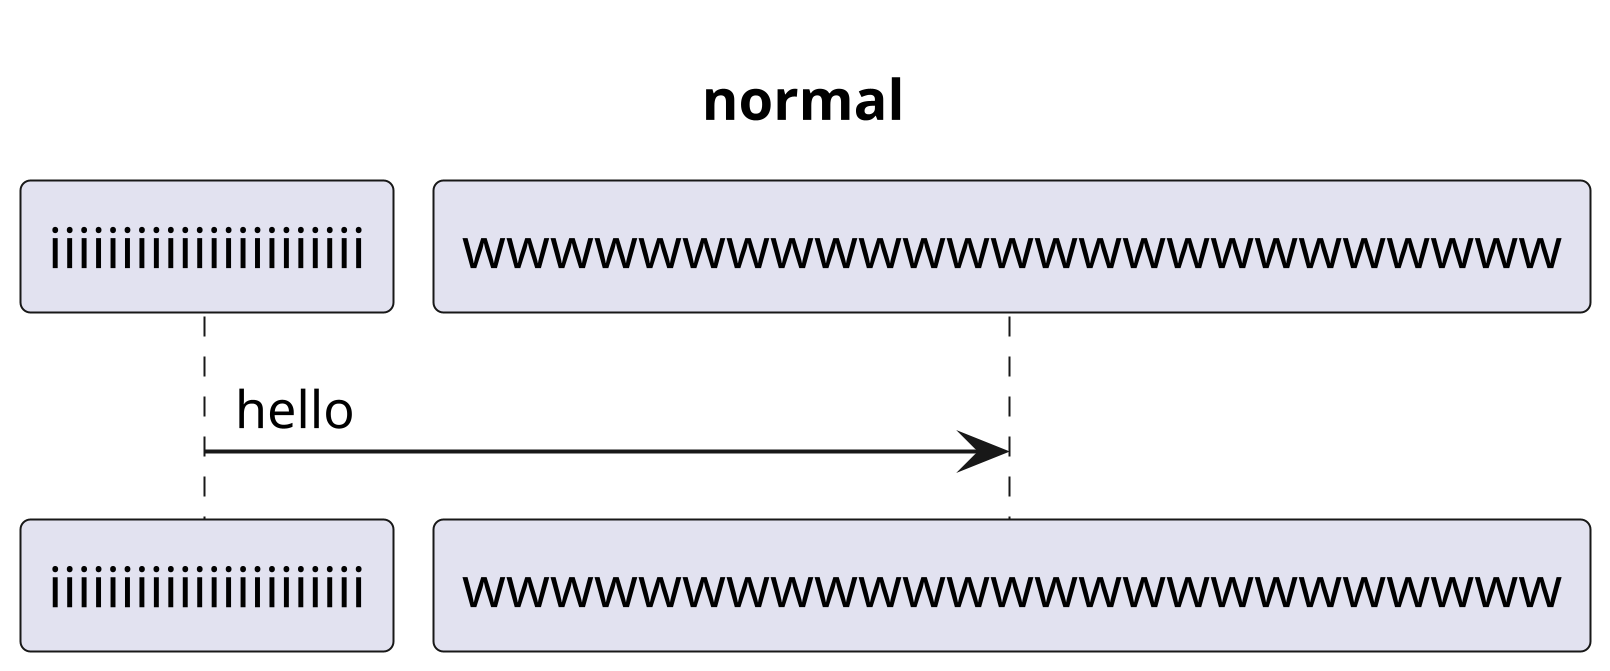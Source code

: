 {
  "sha1": "1erpk6mo7p0sjnp2vpm3ia1wo512b5c",
  "insertion": {
    "when": "2024-05-30T20:48:19.662Z",
    "user": "plantuml@gmail.com"
  }
}
@startuml
title normal
scale 4
iiiiiiiiiiiiiiiiiiiiii -> wwwwwwwwwwwwwwwwwwwwwwwww : hello
@enduml
